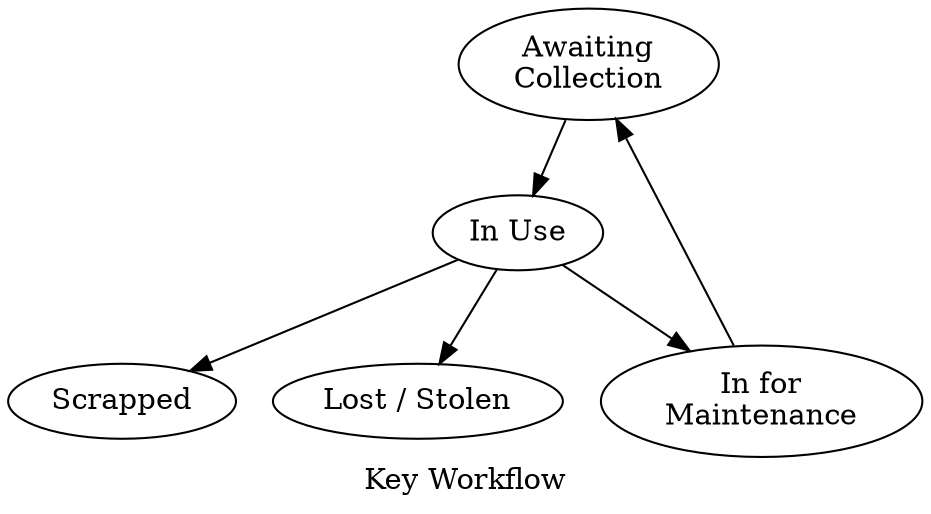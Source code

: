 digraph G {
	graph [overlap=false];
	label="Key Workflow";

	ac [label="Awaiting\nCollection"];
	use [label="In Use"];
	scrap [label="Scrapped"];
	lost [label="Lost / Stolen"];
	in [label="In for\nMaintenance"];
	ac -> use;
	use -> lost;
	use -> scrap;
	in -> ac;
	use -> in;
}

